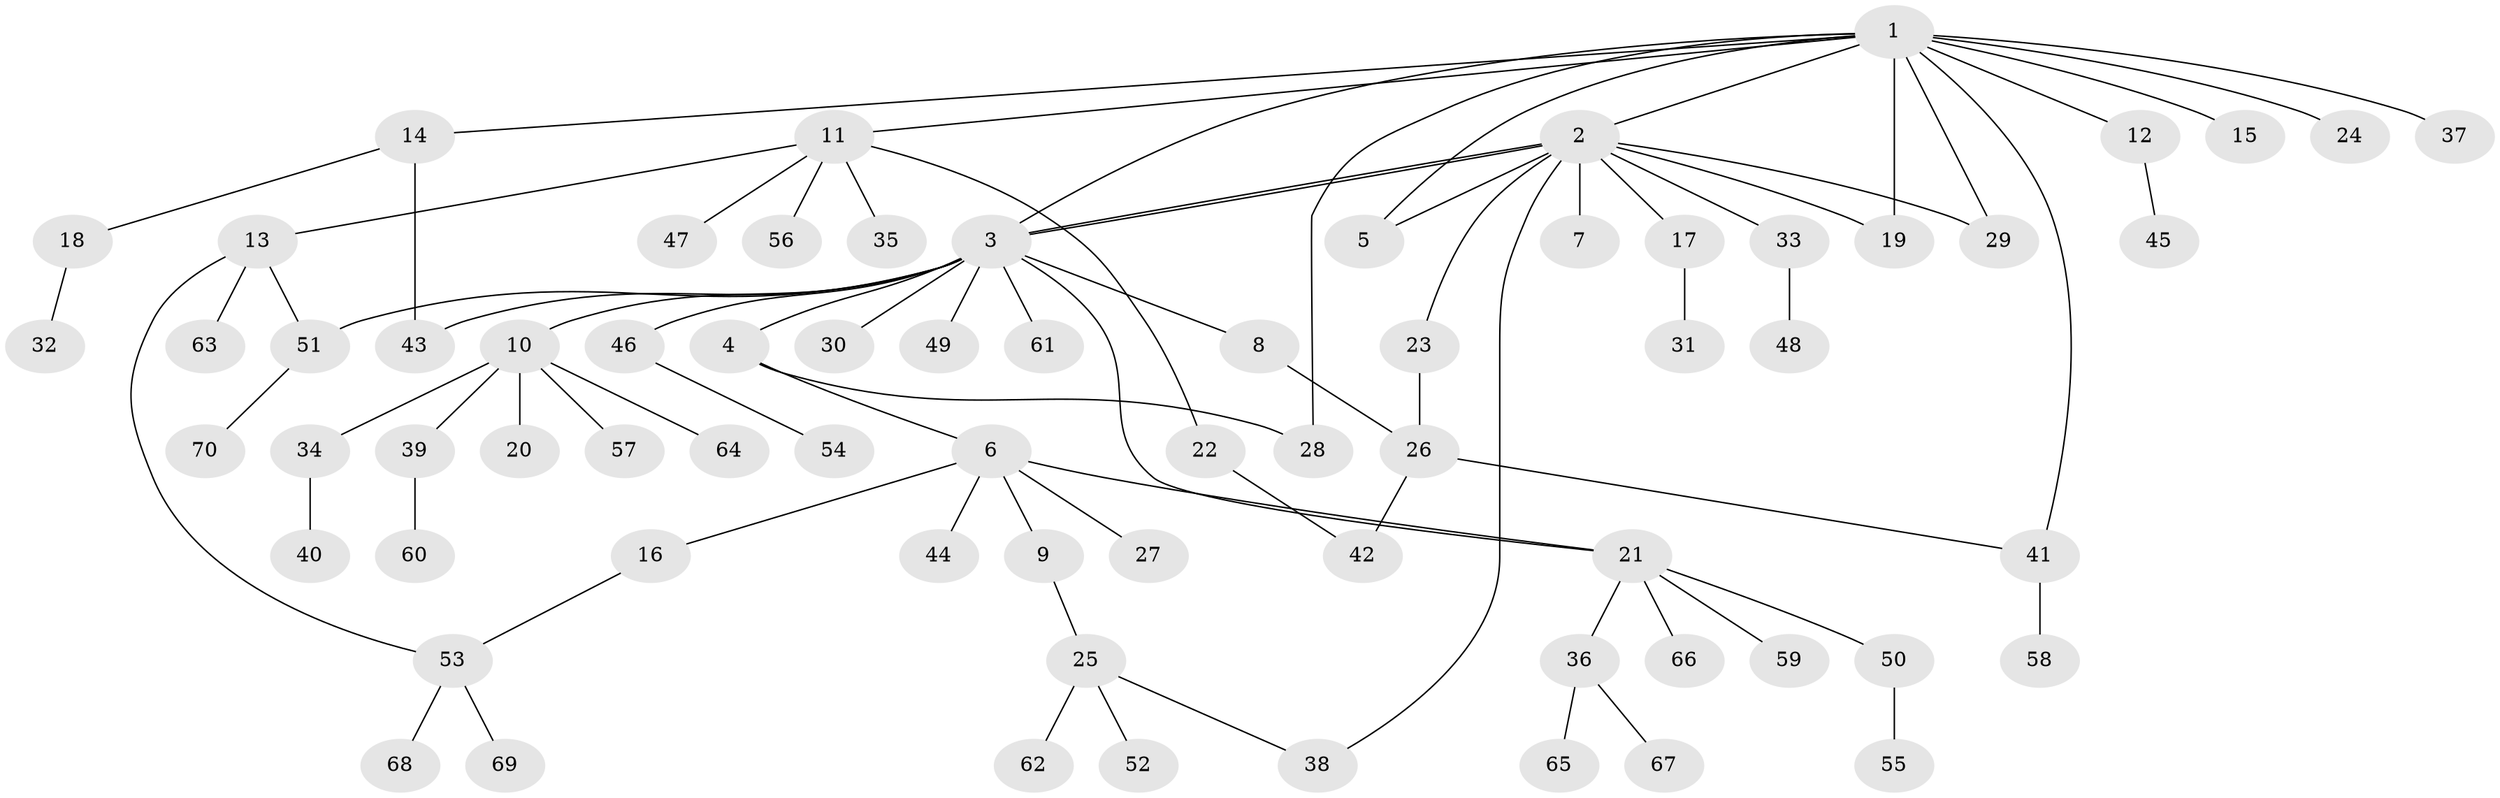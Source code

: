// Generated by graph-tools (version 1.1) at 2025/01/03/09/25 03:01:49]
// undirected, 70 vertices, 83 edges
graph export_dot {
graph [start="1"]
  node [color=gray90,style=filled];
  1;
  2;
  3;
  4;
  5;
  6;
  7;
  8;
  9;
  10;
  11;
  12;
  13;
  14;
  15;
  16;
  17;
  18;
  19;
  20;
  21;
  22;
  23;
  24;
  25;
  26;
  27;
  28;
  29;
  30;
  31;
  32;
  33;
  34;
  35;
  36;
  37;
  38;
  39;
  40;
  41;
  42;
  43;
  44;
  45;
  46;
  47;
  48;
  49;
  50;
  51;
  52;
  53;
  54;
  55;
  56;
  57;
  58;
  59;
  60;
  61;
  62;
  63;
  64;
  65;
  66;
  67;
  68;
  69;
  70;
  1 -- 2;
  1 -- 3;
  1 -- 5;
  1 -- 11;
  1 -- 12;
  1 -- 14;
  1 -- 15;
  1 -- 19;
  1 -- 24;
  1 -- 28;
  1 -- 29;
  1 -- 37;
  1 -- 41;
  2 -- 3;
  2 -- 3;
  2 -- 5;
  2 -- 7;
  2 -- 17;
  2 -- 19;
  2 -- 23;
  2 -- 29;
  2 -- 33;
  2 -- 38;
  3 -- 4;
  3 -- 8;
  3 -- 10;
  3 -- 21;
  3 -- 30;
  3 -- 43;
  3 -- 46;
  3 -- 49;
  3 -- 51;
  3 -- 61;
  4 -- 6;
  4 -- 28;
  6 -- 9;
  6 -- 16;
  6 -- 21;
  6 -- 27;
  6 -- 44;
  8 -- 26;
  9 -- 25;
  10 -- 20;
  10 -- 34;
  10 -- 39;
  10 -- 57;
  10 -- 64;
  11 -- 13;
  11 -- 22;
  11 -- 35;
  11 -- 47;
  11 -- 56;
  12 -- 45;
  13 -- 51;
  13 -- 53;
  13 -- 63;
  14 -- 18;
  14 -- 43;
  16 -- 53;
  17 -- 31;
  18 -- 32;
  21 -- 36;
  21 -- 50;
  21 -- 59;
  21 -- 66;
  22 -- 42;
  23 -- 26;
  25 -- 38;
  25 -- 52;
  25 -- 62;
  26 -- 41;
  26 -- 42;
  33 -- 48;
  34 -- 40;
  36 -- 65;
  36 -- 67;
  39 -- 60;
  41 -- 58;
  46 -- 54;
  50 -- 55;
  51 -- 70;
  53 -- 68;
  53 -- 69;
}
